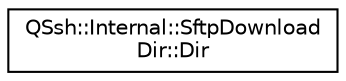 digraph "Graphical Class Hierarchy"
{
  edge [fontname="Helvetica",fontsize="10",labelfontname="Helvetica",labelfontsize="10"];
  node [fontname="Helvetica",fontsize="10",shape=record];
  rankdir="LR";
  Node0 [label="QSsh::Internal::SftpDownload\lDir::Dir",height=0.2,width=0.4,color="black", fillcolor="white", style="filled",URL="$struct_q_ssh_1_1_internal_1_1_sftp_download_dir_1_1_dir.html"];
}
